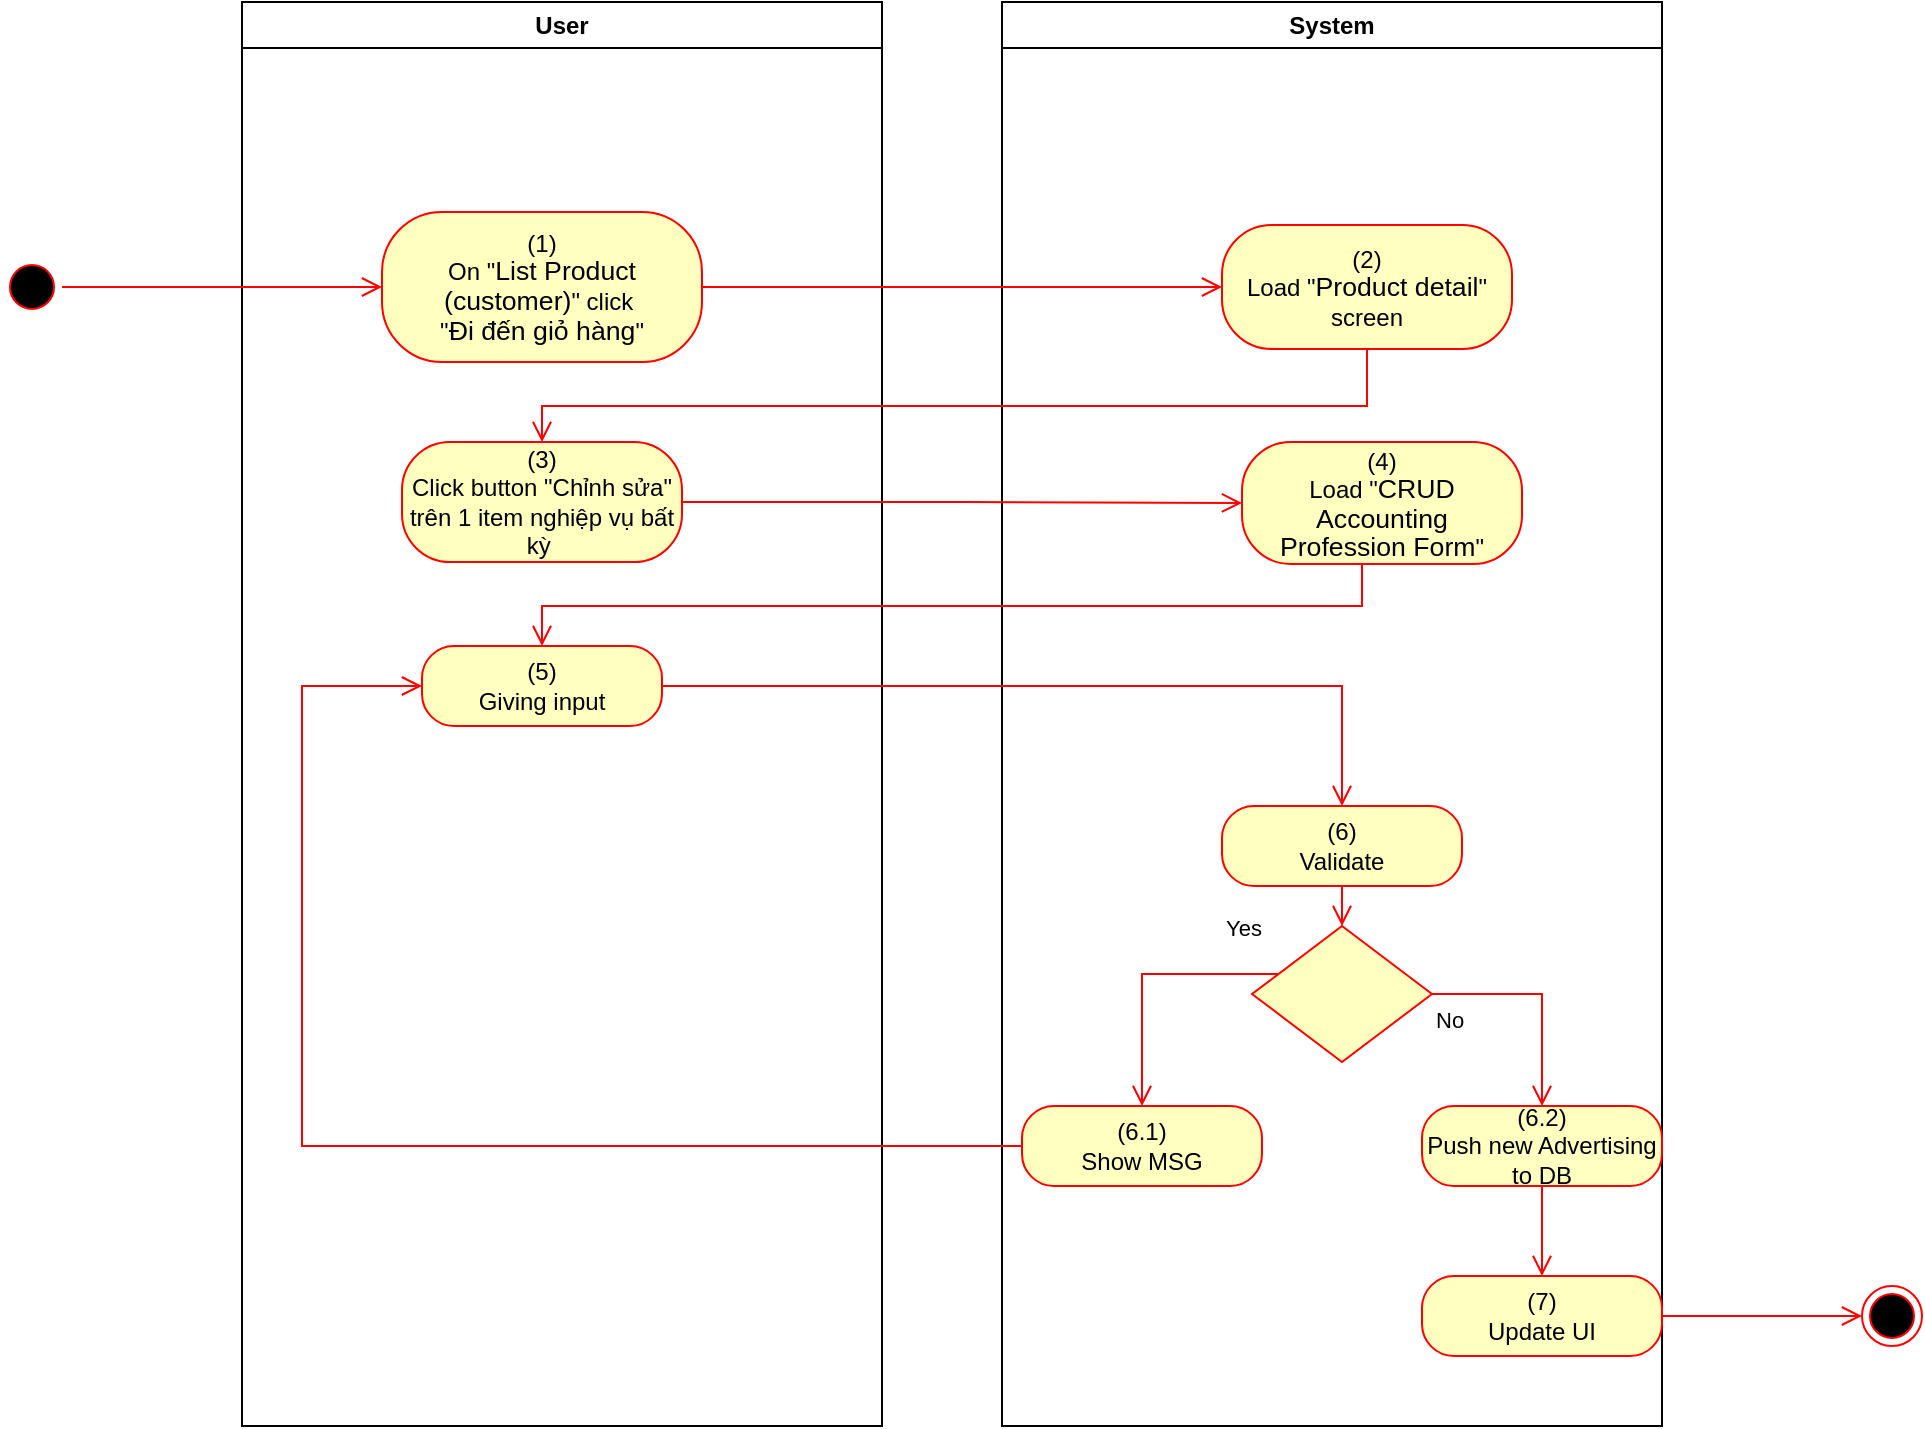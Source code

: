 <mxfile version="15.4.0" type="device"><diagram id="CdLcfDAnlflRfmdG57fj" name="Page-1"><mxGraphModel dx="1086" dy="806" grid="1" gridSize="10" guides="1" tooltips="1" connect="1" arrows="1" fold="1" page="1" pageScale="1" pageWidth="850" pageHeight="1100" math="0" shadow="0"><root><mxCell id="0"/><mxCell id="1" parent="0"/><mxCell id="hqKHMqdqULMrT3MxFlqV-1" value="User" style="swimlane;whiteSpace=wrap" vertex="1" parent="1"><mxGeometry x="140" y="128" width="320" height="712" as="geometry"><mxRectangle x="120" y="128" width="60" height="23" as="alternateBounds"/></mxGeometry></mxCell><mxCell id="hqKHMqdqULMrT3MxFlqV-2" value="(1)&lt;br style=&quot;padding: 0px ; margin: 0px&quot;&gt;On &quot;&lt;span lang=&quot;EN-GB&quot; style=&quot;font-size: 10.0pt ; line-height: 107% ; font-family: &amp;#34;arial&amp;#34; , sans-serif&quot;&gt;List Product&lt;br/&gt;(customer)&lt;/span&gt;&quot; click&amp;nbsp;&lt;br style=&quot;padding: 0px ; margin: 0px&quot;&gt;&quot;&lt;font face=&quot;arial, sans-serif&quot;&gt;&lt;span style=&quot;font-size: 13.333px&quot;&gt;Đi đến giỏ hàng&lt;/span&gt;&lt;/font&gt;&quot;" style="rounded=1;whiteSpace=wrap;html=1;arcSize=40;fontColor=#000000;fillColor=#ffffc0;strokeColor=#ff0000;" vertex="1" parent="hqKHMqdqULMrT3MxFlqV-1"><mxGeometry x="70" y="105" width="160" height="75" as="geometry"/></mxCell><mxCell id="hqKHMqdqULMrT3MxFlqV-3" value="(3)&lt;br&gt;Click button &quot;Chỉnh sửa&quot; trên 1 item nghiệp vụ bất kỳ&amp;nbsp;" style="rounded=1;whiteSpace=wrap;html=1;arcSize=40;fontColor=#000000;fillColor=#ffffc0;strokeColor=#ff0000;" vertex="1" parent="hqKHMqdqULMrT3MxFlqV-1"><mxGeometry x="80" y="220" width="140" height="60" as="geometry"/></mxCell><mxCell id="hqKHMqdqULMrT3MxFlqV-5" value="(5)&lt;br&gt;Giving input" style="rounded=1;whiteSpace=wrap;html=1;arcSize=40;fontColor=#000000;fillColor=#ffffc0;strokeColor=#ff0000;" vertex="1" parent="hqKHMqdqULMrT3MxFlqV-1"><mxGeometry x="90" y="322" width="120" height="40" as="geometry"/></mxCell><mxCell id="hqKHMqdqULMrT3MxFlqV-7" value="System" style="swimlane;whiteSpace=wrap;startSize=23;" vertex="1" parent="1"><mxGeometry x="520" y="128" width="330" height="712" as="geometry"/></mxCell><mxCell id="hqKHMqdqULMrT3MxFlqV-8" value="(2)&lt;br&gt;Load &quot;&lt;span lang=&quot;EN-GB&quot; style=&quot;font-size: 10.0pt ; line-height: 107% ; font-family: &amp;#34;arial&amp;#34; , sans-serif&quot;&gt;Product detail&lt;/span&gt;&quot; screen" style="rounded=1;whiteSpace=wrap;html=1;arcSize=40;fontColor=#000000;fillColor=#ffffc0;strokeColor=#ff0000;" vertex="1" parent="hqKHMqdqULMrT3MxFlqV-7"><mxGeometry x="110" y="111.5" width="145" height="62" as="geometry"/></mxCell><mxCell id="hqKHMqdqULMrT3MxFlqV-9" value="(6)&lt;br&gt;Validate" style="rounded=1;whiteSpace=wrap;html=1;arcSize=40;fontColor=#000000;fillColor=#ffffc0;strokeColor=#ff0000;" vertex="1" parent="hqKHMqdqULMrT3MxFlqV-7"><mxGeometry x="110" y="402" width="120" height="40" as="geometry"/></mxCell><mxCell id="hqKHMqdqULMrT3MxFlqV-10" value="" style="edgeStyle=orthogonalEdgeStyle;html=1;verticalAlign=bottom;endArrow=open;endSize=8;strokeColor=#ff0000;rounded=0;entryX=0.5;entryY=0;entryDx=0;entryDy=0;" edge="1" parent="hqKHMqdqULMrT3MxFlqV-7" source="hqKHMqdqULMrT3MxFlqV-9" target="hqKHMqdqULMrT3MxFlqV-11"><mxGeometry relative="1" as="geometry"><mxPoint x="165" y="442" as="targetPoint"/></mxGeometry></mxCell><mxCell id="hqKHMqdqULMrT3MxFlqV-11" value="" style="rhombus;whiteSpace=wrap;html=1;fillColor=#ffffc0;strokeColor=#ff0000;" vertex="1" parent="hqKHMqdqULMrT3MxFlqV-7"><mxGeometry x="125" y="462" width="90" height="68" as="geometry"/></mxCell><mxCell id="hqKHMqdqULMrT3MxFlqV-12" value="No" style="edgeStyle=orthogonalEdgeStyle;html=1;align=left;verticalAlign=top;endArrow=open;endSize=8;strokeColor=#ff0000;rounded=0;exitX=1;exitY=0.5;exitDx=0;exitDy=0;" edge="1" parent="hqKHMqdqULMrT3MxFlqV-7" source="hqKHMqdqULMrT3MxFlqV-11" target="hqKHMqdqULMrT3MxFlqV-13"><mxGeometry x="-1" relative="1" as="geometry"><mxPoint x="170" y="552" as="targetPoint"/></mxGeometry></mxCell><mxCell id="hqKHMqdqULMrT3MxFlqV-13" value="(6.2)&lt;br&gt;Push new Advertising to DB" style="rounded=1;whiteSpace=wrap;html=1;arcSize=40;fontColor=#000000;fillColor=#ffffc0;strokeColor=#ff0000;" vertex="1" parent="hqKHMqdqULMrT3MxFlqV-7"><mxGeometry x="210" y="552" width="120" height="40" as="geometry"/></mxCell><mxCell id="hqKHMqdqULMrT3MxFlqV-14" value="(7)&lt;br&gt;Update UI" style="rounded=1;whiteSpace=wrap;html=1;arcSize=40;fontColor=#000000;fillColor=#ffffc0;strokeColor=#ff0000;" vertex="1" parent="hqKHMqdqULMrT3MxFlqV-7"><mxGeometry x="210" y="637" width="120" height="40" as="geometry"/></mxCell><mxCell id="hqKHMqdqULMrT3MxFlqV-15" value="" style="edgeStyle=orthogonalEdgeStyle;html=1;verticalAlign=bottom;endArrow=open;endSize=8;strokeColor=#ff0000;rounded=0;exitX=0.5;exitY=1;exitDx=0;exitDy=0;entryX=0.5;entryY=0;entryDx=0;entryDy=0;" edge="1" parent="hqKHMqdqULMrT3MxFlqV-7" source="hqKHMqdqULMrT3MxFlqV-13" target="hqKHMqdqULMrT3MxFlqV-14"><mxGeometry relative="1" as="geometry"><mxPoint x="170" y="642" as="targetPoint"/></mxGeometry></mxCell><mxCell id="hqKHMqdqULMrT3MxFlqV-16" value="(6.1)&lt;br&gt;Show MSG" style="rounded=1;whiteSpace=wrap;html=1;arcSize=40;fontColor=#000000;fillColor=#ffffc0;strokeColor=#ff0000;" vertex="1" parent="hqKHMqdqULMrT3MxFlqV-7"><mxGeometry x="10" y="552" width="120" height="40" as="geometry"/></mxCell><mxCell id="hqKHMqdqULMrT3MxFlqV-17" value="Yes" style="edgeStyle=orthogonalEdgeStyle;html=1;align=left;verticalAlign=bottom;endArrow=open;endSize=8;strokeColor=#ff0000;rounded=0;entryX=0.5;entryY=0;entryDx=0;entryDy=0;" edge="1" parent="hqKHMqdqULMrT3MxFlqV-7" source="hqKHMqdqULMrT3MxFlqV-11" target="hqKHMqdqULMrT3MxFlqV-16"><mxGeometry x="-0.579" y="-14" relative="1" as="geometry"><mxPoint x="70" y="552" as="targetPoint"/><Array as="points"><mxPoint x="70" y="486"/></Array><mxPoint as="offset"/></mxGeometry></mxCell><mxCell id="hqKHMqdqULMrT3MxFlqV-18" value="(4)&lt;br&gt;Load &quot;&lt;span lang=&quot;EN-GB&quot; style=&quot;font-size: 10pt ; line-height: 14.267px ; font-family: &amp;#34;arial&amp;#34; , sans-serif&quot;&gt;CRUD Accounting&lt;br&gt;Profession Form&lt;/span&gt;&quot;" style="rounded=1;whiteSpace=wrap;html=1;arcSize=40;fontColor=#000000;fillColor=#ffffc0;strokeColor=#ff0000;" vertex="1" parent="hqKHMqdqULMrT3MxFlqV-7"><mxGeometry x="120" y="220" width="140" height="61" as="geometry"/></mxCell><mxCell id="hqKHMqdqULMrT3MxFlqV-19" value="" style="ellipse;html=1;shape=startState;fillColor=#000000;strokeColor=#ff0000;" vertex="1" parent="1"><mxGeometry x="20" y="255.5" width="30" height="30" as="geometry"/></mxCell><mxCell id="hqKHMqdqULMrT3MxFlqV-20" value="" style="edgeStyle=orthogonalEdgeStyle;html=1;verticalAlign=bottom;endArrow=open;endSize=8;strokeColor=#ff0000;rounded=0;entryX=0;entryY=0.5;entryDx=0;entryDy=0;" edge="1" parent="1" source="hqKHMqdqULMrT3MxFlqV-19" target="hqKHMqdqULMrT3MxFlqV-2"><mxGeometry relative="1" as="geometry"><mxPoint x="200" y="253" as="targetPoint"/></mxGeometry></mxCell><mxCell id="hqKHMqdqULMrT3MxFlqV-21" value="" style="edgeStyle=orthogonalEdgeStyle;html=1;verticalAlign=bottom;endArrow=open;endSize=8;strokeColor=#ff0000;rounded=0;entryX=0;entryY=0.5;entryDx=0;entryDy=0;" edge="1" parent="1" source="hqKHMqdqULMrT3MxFlqV-2" target="hqKHMqdqULMrT3MxFlqV-8"><mxGeometry relative="1" as="geometry"><mxPoint x="600" y="271" as="targetPoint"/></mxGeometry></mxCell><mxCell id="hqKHMqdqULMrT3MxFlqV-22" value="" style="edgeStyle=orthogonalEdgeStyle;html=1;verticalAlign=bottom;endArrow=open;endSize=8;strokeColor=#ff0000;rounded=0;entryX=0.5;entryY=0;entryDx=0;entryDy=0;" edge="1" parent="1" source="hqKHMqdqULMrT3MxFlqV-8" target="hqKHMqdqULMrT3MxFlqV-3"><mxGeometry relative="1" as="geometry"><mxPoint x="685" y="350" as="targetPoint"/><Array as="points"><mxPoint x="703" y="330"/><mxPoint x="290" y="330"/></Array></mxGeometry></mxCell><mxCell id="hqKHMqdqULMrT3MxFlqV-24" value="" style="ellipse;html=1;shape=endState;fillColor=#000000;strokeColor=#ff0000;" vertex="1" parent="1"><mxGeometry x="950" y="770" width="30" height="30" as="geometry"/></mxCell><mxCell id="hqKHMqdqULMrT3MxFlqV-25" value="" style="edgeStyle=orthogonalEdgeStyle;html=1;verticalAlign=bottom;endArrow=open;endSize=8;strokeColor=#ff0000;rounded=0;exitX=1;exitY=0.5;exitDx=0;exitDy=0;entryX=0;entryY=0.5;entryDx=0;entryDy=0;" edge="1" parent="1" source="hqKHMqdqULMrT3MxFlqV-14" target="hqKHMqdqULMrT3MxFlqV-24"><mxGeometry relative="1" as="geometry"><mxPoint x="820" y="760" as="targetPoint"/><mxPoint x="820" y="700" as="sourcePoint"/></mxGeometry></mxCell><mxCell id="hqKHMqdqULMrT3MxFlqV-26" value="" style="edgeStyle=orthogonalEdgeStyle;html=1;verticalAlign=bottom;endArrow=open;endSize=8;strokeColor=#ff0000;rounded=0;entryX=0;entryY=0.5;entryDx=0;entryDy=0;" edge="1" parent="1" source="hqKHMqdqULMrT3MxFlqV-16" target="hqKHMqdqULMrT3MxFlqV-5"><mxGeometry relative="1" as="geometry"><mxPoint x="590" y="780" as="targetPoint"/><Array as="points"><mxPoint x="170" y="700"/><mxPoint x="170" y="470"/></Array></mxGeometry></mxCell><mxCell id="hqKHMqdqULMrT3MxFlqV-27" value="" style="edgeStyle=orthogonalEdgeStyle;html=1;verticalAlign=bottom;endArrow=open;endSize=8;strokeColor=#ff0000;rounded=0;entryX=0;entryY=0.5;entryDx=0;entryDy=0;" edge="1" parent="1" source="hqKHMqdqULMrT3MxFlqV-3" target="hqKHMqdqULMrT3MxFlqV-18"><mxGeometry relative="1" as="geometry"><mxPoint x="280" y="463" as="targetPoint"/></mxGeometry></mxCell><mxCell id="hqKHMqdqULMrT3MxFlqV-28" value="" style="edgeStyle=orthogonalEdgeStyle;html=1;verticalAlign=bottom;endArrow=open;endSize=8;strokeColor=#ff0000;rounded=0;entryX=0.5;entryY=0;entryDx=0;entryDy=0;" edge="1" parent="1" source="hqKHMqdqULMrT3MxFlqV-18" target="hqKHMqdqULMrT3MxFlqV-5"><mxGeometry relative="1" as="geometry"><mxPoint x="690" y="460" as="targetPoint"/><Array as="points"><mxPoint x="700" y="430"/><mxPoint x="290" y="430"/></Array></mxGeometry></mxCell><mxCell id="hqKHMqdqULMrT3MxFlqV-6" value="" style="edgeStyle=orthogonalEdgeStyle;html=1;verticalAlign=bottom;endArrow=open;endSize=8;strokeColor=#ff0000;rounded=0;" edge="1" parent="1" source="hqKHMqdqULMrT3MxFlqV-5" target="hqKHMqdqULMrT3MxFlqV-9"><mxGeometry relative="1" as="geometry"><mxPoint x="290" y="530" as="targetPoint"/></mxGeometry></mxCell></root></mxGraphModel></diagram></mxfile>